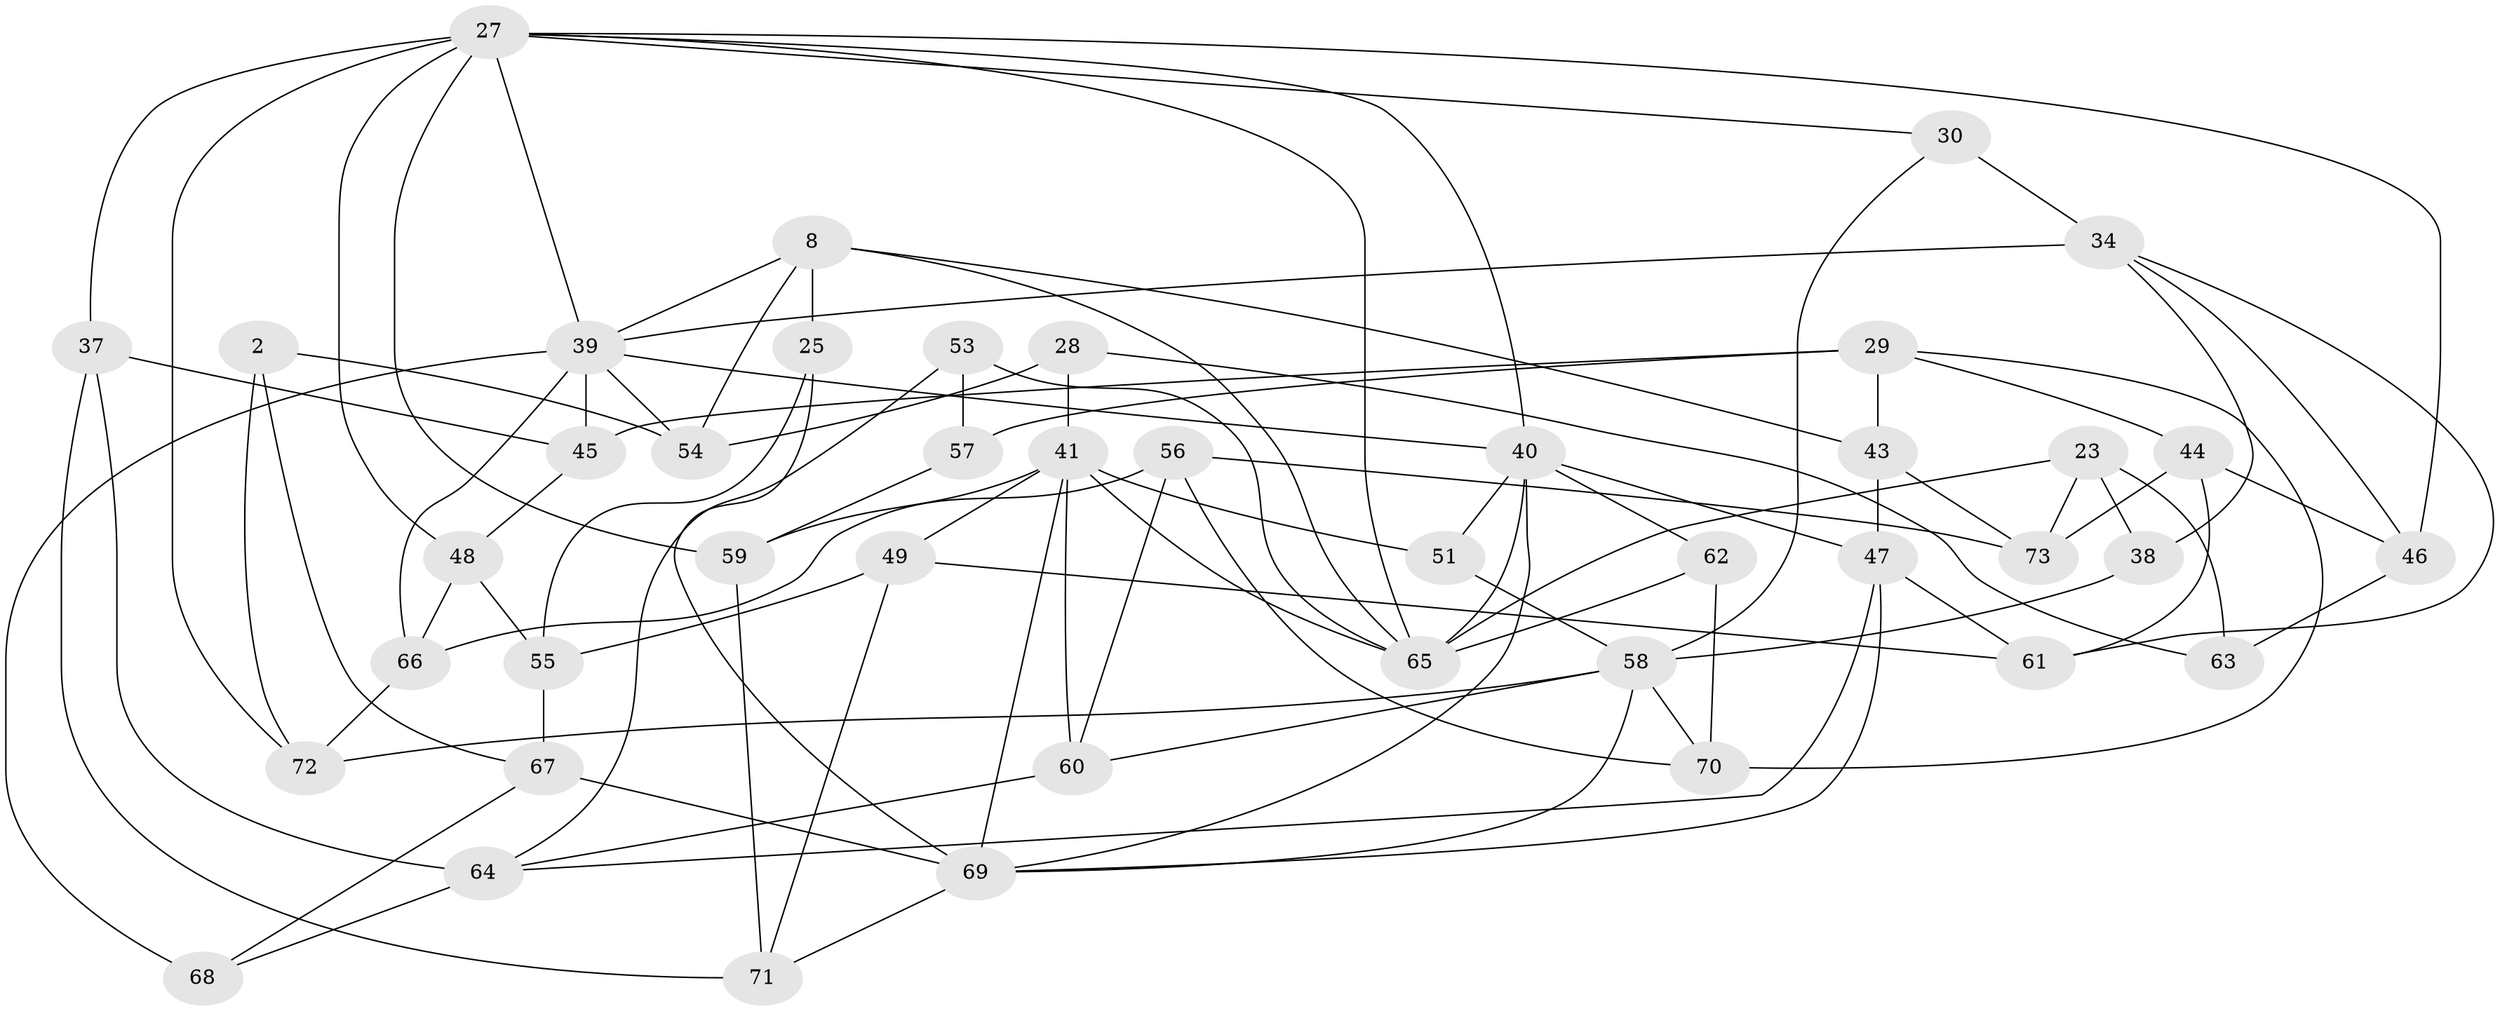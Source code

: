 // original degree distribution, {4: 1.0}
// Generated by graph-tools (version 1.1) at 2025/02/03/04/25 22:02:45]
// undirected, 43 vertices, 95 edges
graph export_dot {
graph [start="1"]
  node [color=gray90,style=filled];
  2;
  8 [super="+5"];
  23 [super="+7"];
  25;
  27 [super="+24"];
  28;
  29 [super="+3"];
  30;
  34 [super="+18"];
  37;
  38;
  39 [super="+36"];
  40 [super="+6+31"];
  41 [super="+15+35"];
  43;
  44;
  45 [super="+17"];
  46;
  47 [super="+20"];
  48;
  49;
  51 [super="+14"];
  53;
  54 [super="+26"];
  55;
  56;
  57 [super="+22"];
  58 [super="+4+52"];
  59 [super="+42"];
  60;
  61;
  62;
  63;
  64 [super="+1"];
  65 [super="+33"];
  66;
  67;
  68;
  69 [super="+50"];
  70 [super="+21"];
  71;
  72;
  73;
  2 -- 54 [weight=2];
  2 -- 67;
  2 -- 72;
  8 -- 54;
  8 -- 25 [weight=2];
  8 -- 43;
  8 -- 65;
  8 -- 39;
  23 -- 63 [weight=2];
  23 -- 38 [weight=2];
  23 -- 73;
  23 -- 65;
  25 -- 69;
  25 -- 55;
  27 -- 46;
  27 -- 39;
  27 -- 59 [weight=2];
  27 -- 37;
  27 -- 40;
  27 -- 72;
  27 -- 48;
  27 -- 30;
  27 -- 65;
  28 -- 63;
  28 -- 54 [weight=2];
  28 -- 41;
  29 -- 70;
  29 -- 57 [weight=2];
  29 -- 43;
  29 -- 44;
  29 -- 45;
  30 -- 34 [weight=2];
  30 -- 58;
  34 -- 46;
  34 -- 61;
  34 -- 38;
  34 -- 39;
  37 -- 64;
  37 -- 71;
  37 -- 45;
  38 -- 58;
  39 -- 66;
  39 -- 45 [weight=3];
  39 -- 68;
  39 -- 54;
  39 -- 40;
  40 -- 51 [weight=2];
  40 -- 62;
  40 -- 47 [weight=2];
  40 -- 65 [weight=2];
  40 -- 69;
  41 -- 51 [weight=3];
  41 -- 69 [weight=2];
  41 -- 59;
  41 -- 60;
  41 -- 65;
  41 -- 49;
  43 -- 47;
  43 -- 73;
  44 -- 61;
  44 -- 46;
  44 -- 73;
  45 -- 48;
  46 -- 63;
  47 -- 64;
  47 -- 61;
  47 -- 69;
  48 -- 66;
  48 -- 55;
  49 -- 71;
  49 -- 55;
  49 -- 61;
  51 -- 58;
  53 -- 65;
  53 -- 57 [weight=2];
  53 -- 64;
  55 -- 67;
  56 -- 66;
  56 -- 60;
  56 -- 73;
  56 -- 70;
  57 -- 59 [weight=2];
  58 -- 72;
  58 -- 60;
  58 -- 70 [weight=2];
  58 -- 69;
  59 -- 71;
  60 -- 64;
  62 -- 70 [weight=2];
  62 -- 65;
  64 -- 68 [weight=2];
  66 -- 72;
  67 -- 68;
  67 -- 69;
  69 -- 71;
}
